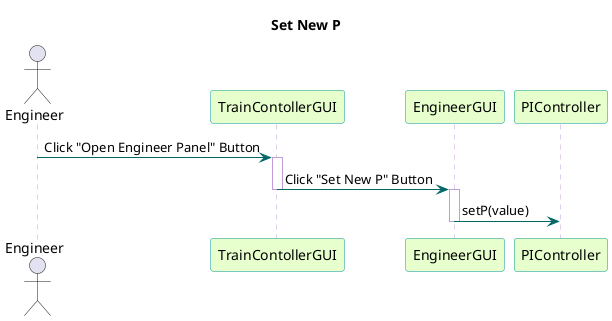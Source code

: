 @startuml

title Set New P

skinparam sequence {
	BackgroundColor transparent
	ParticipantBackgroundColor #e6ffcc
	ParticipantBorderColor 	#049595
	PackageBorderCOlor  #049595
	ArrowColor #006666
	LifeLineBorderColor #c09cd9
}

actor Engineer
participant "TrainContollerGUI" as A
participant "EngineerGUI" as B
participant "PIController" as C

Engineer -> A : Click "Open Engineer Panel" Button
activate A

A -> B : Click "Set New P" Button
deactivate A
activate B

B -> C : setP(value)
deactivate B

@enduml